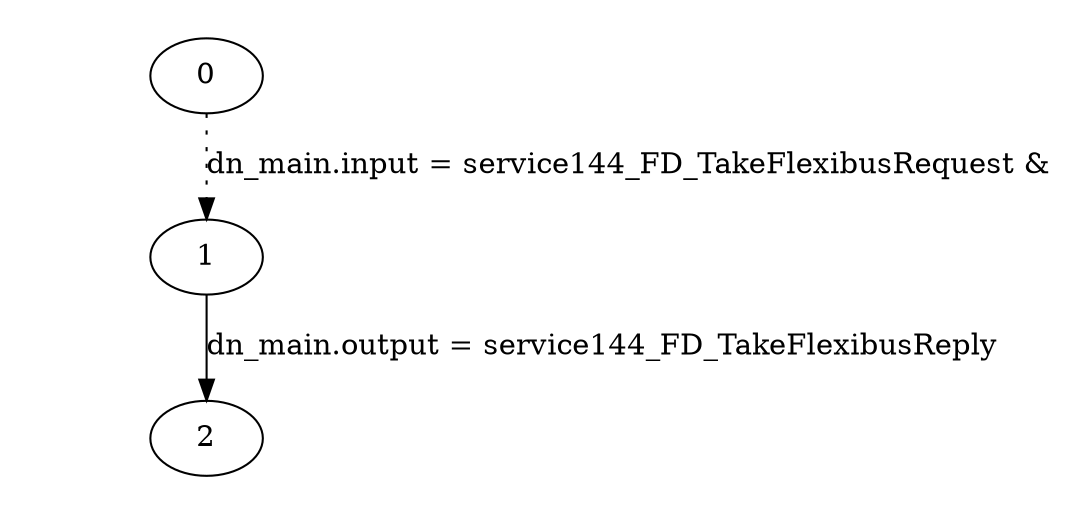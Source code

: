 digraph plan_fsm {
ratio="1.3";
margin="0.2";
size="8.0,11.4";
"0" -> "1" [style=dotted label="dn_main.input = service144_FD_TakeFlexibusRequest &\n"]
"1" -> "2" [label="dn_main.output = service144_FD_TakeFlexibusReply"]
}

